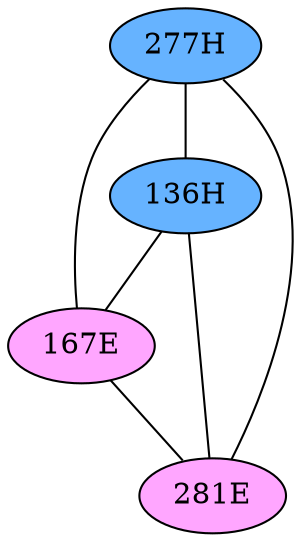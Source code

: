 // The Round Table
graph {
	"277H" [fillcolor="#66B3FF" style=radial]
	"136H" [fillcolor="#66B3FF" style=radial]
	"277H" -- "136H" [penwidth=1]
	"277H" [fillcolor="#66B3FF" style=radial]
	"167E" [fillcolor="#FFA6FF" style=radial]
	"277H" -- "167E" [penwidth=1]
	"277H" [fillcolor="#66B3FF" style=radial]
	"281E" [fillcolor="#FFA6FF" style=radial]
	"277H" -- "281E" [penwidth=1]
	"136H" [fillcolor="#66B3FF" style=radial]
	"167E" [fillcolor="#FFA6FF" style=radial]
	"136H" -- "167E" [penwidth=1]
	"136H" [fillcolor="#66B3FF" style=radial]
	"281E" [fillcolor="#FFA6FF" style=radial]
	"136H" -- "281E" [penwidth=1]
	"167E" [fillcolor="#FFA6FF" style=radial]
	"281E" [fillcolor="#FFA6FF" style=radial]
	"167E" -- "281E" [penwidth=1]
}
